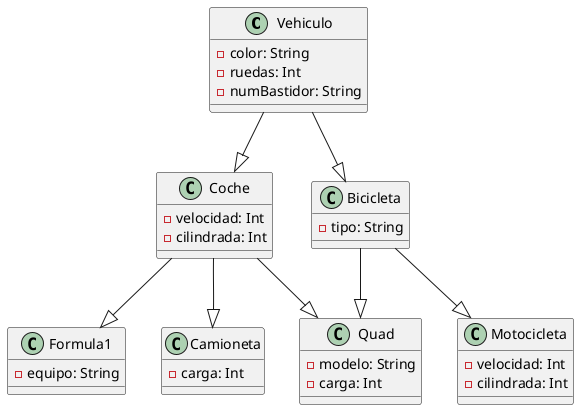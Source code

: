 @startuml clases

class Vehiculo {
  - color: String
  - ruedas: Int
  - numBastidor: String
}

class Coche {
  - velocidad: Int
  - cilindrada: Int
}

class Bicicleta {
  - tipo: String
}

class Formula1 {
  - equipo: String
}

class Camioneta {
  - carga: Int
}

class Motocicleta {
  - velocidad: Int
  - cilindrada: Int
}

class Quad {
  - modelo: String
  - carga: Int
}

Vehiculo --|> Coche
Vehiculo --|> Bicicleta
Coche --|> Formula1
Coche --|> Camioneta
Bicicleta --|> Motocicleta
Coche --|> Quad
Bicicleta --|> Quad

@enduml
